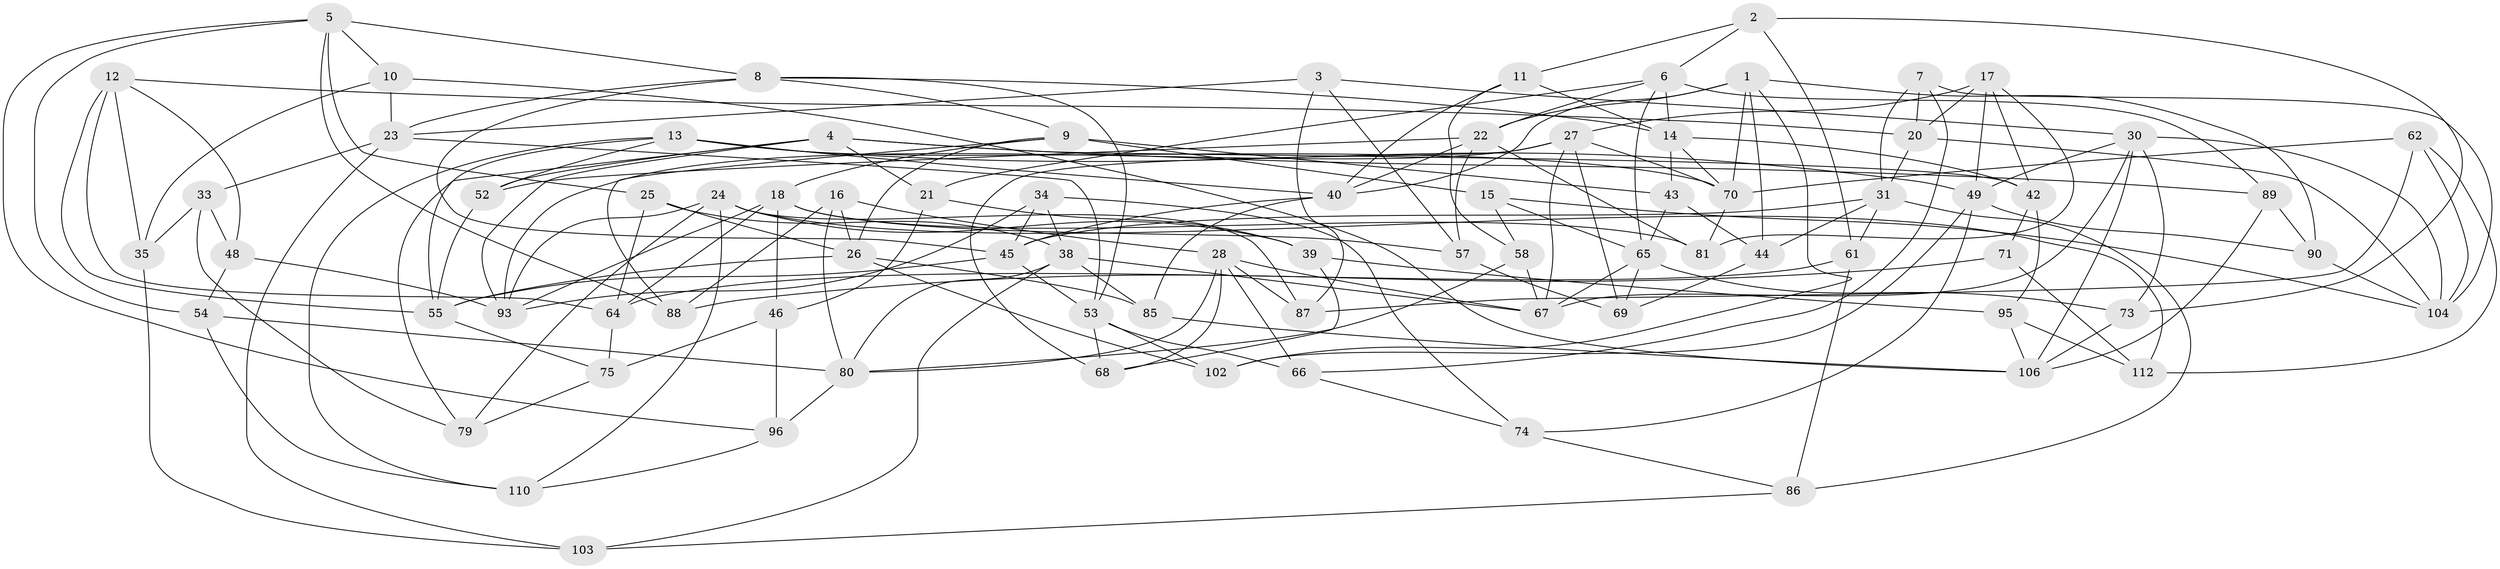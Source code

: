 // original degree distribution, {4: 1.0}
// Generated by graph-tools (version 1.1) at 2025/11/02/27/25 16:11:49]
// undirected, 79 vertices, 190 edges
graph export_dot {
graph [start="1"]
  node [color=gray90,style=filled];
  1 [super="+111"];
  2;
  3;
  4 [super="+19"];
  5 [super="+82"];
  6 [super="+78"];
  7;
  8 [super="+29"];
  9 [super="+32"];
  10;
  11;
  12 [super="+47"];
  13 [super="+97"];
  14 [super="+60"];
  15;
  16;
  17 [super="+36"];
  18 [super="+76"];
  20 [super="+91"];
  21;
  22 [super="+109"];
  23 [super="+59"];
  24 [super="+56"];
  25;
  26 [super="+51"];
  27 [super="+72"];
  28 [super="+108"];
  30 [super="+113"];
  31 [super="+37"];
  33;
  34;
  35;
  38 [super="+41"];
  39;
  40 [super="+77"];
  42 [super="+63"];
  43;
  44;
  45 [super="+50"];
  46;
  48;
  49 [super="+107"];
  52;
  53 [super="+100"];
  54;
  55 [super="+84"];
  57;
  58;
  61;
  62;
  64 [super="+94"];
  65 [super="+98"];
  66;
  67 [super="+101"];
  68;
  69;
  70 [super="+83"];
  71;
  73;
  74;
  75;
  79;
  80 [super="+92"];
  81;
  85;
  86;
  87;
  88;
  89;
  90;
  93 [super="+99"];
  95;
  96;
  102;
  103;
  104 [super="+105"];
  106 [super="+114"];
  110;
  112;
  1 -- 102;
  1 -- 44;
  1 -- 40;
  1 -- 90;
  1 -- 70;
  1 -- 22;
  2 -- 11;
  2 -- 73;
  2 -- 6;
  2 -- 61;
  3 -- 87;
  3 -- 57;
  3 -- 30;
  3 -- 23;
  4 -- 52;
  4 -- 21;
  4 -- 42;
  4 -- 89;
  4 -- 93;
  4 -- 79;
  5 -- 96;
  5 -- 25;
  5 -- 8;
  5 -- 88;
  5 -- 10;
  5 -- 54;
  6 -- 22;
  6 -- 89;
  6 -- 21;
  6 -- 14;
  6 -- 65;
  7 -- 104;
  7 -- 66;
  7 -- 20;
  7 -- 31;
  8 -- 53;
  8 -- 9;
  8 -- 45;
  8 -- 14;
  8 -- 23;
  9 -- 43;
  9 -- 88;
  9 -- 15;
  9 -- 26;
  9 -- 18;
  10 -- 35;
  10 -- 106;
  10 -- 23;
  11 -- 40;
  11 -- 14;
  11 -- 58;
  12 -- 35;
  12 -- 64 [weight=2];
  12 -- 48;
  12 -- 20;
  12 -- 55;
  13 -- 55;
  13 -- 110;
  13 -- 40;
  13 -- 52;
  13 -- 70;
  13 -- 49;
  14 -- 70;
  14 -- 42;
  14 -- 43;
  15 -- 58;
  15 -- 65;
  15 -- 104;
  16 -- 28;
  16 -- 26;
  16 -- 80;
  16 -- 88;
  17 -- 20 [weight=2];
  17 -- 81;
  17 -- 42;
  17 -- 27;
  17 -- 49;
  18 -- 81;
  18 -- 93;
  18 -- 57;
  18 -- 46;
  18 -- 64;
  20 -- 31;
  20 -- 104;
  21 -- 39;
  21 -- 46;
  22 -- 52;
  22 -- 57;
  22 -- 40;
  22 -- 81;
  23 -- 103;
  23 -- 33;
  23 -- 53;
  24 -- 112;
  24 -- 110;
  24 -- 39;
  24 -- 93;
  24 -- 87;
  24 -- 79;
  25 -- 26;
  25 -- 64;
  25 -- 38;
  26 -- 55;
  26 -- 85;
  26 -- 102;
  27 -- 68;
  27 -- 69;
  27 -- 67;
  27 -- 93;
  27 -- 70;
  28 -- 66;
  28 -- 67;
  28 -- 68;
  28 -- 87;
  28 -- 80;
  30 -- 73;
  30 -- 106;
  30 -- 104;
  30 -- 67;
  30 -- 49;
  31 -- 61;
  31 -- 44;
  31 -- 45;
  31 -- 86;
  33 -- 79;
  33 -- 35;
  33 -- 48;
  34 -- 74;
  34 -- 45;
  34 -- 38;
  34 -- 93;
  35 -- 103;
  38 -- 80;
  38 -- 67;
  38 -- 85;
  38 -- 103;
  39 -- 95;
  39 -- 68;
  40 -- 45;
  40 -- 85;
  42 -- 71 [weight=2];
  42 -- 95;
  43 -- 44;
  43 -- 65;
  44 -- 69;
  45 -- 55;
  45 -- 53;
  46 -- 75;
  46 -- 96;
  48 -- 54;
  48 -- 93;
  49 -- 102;
  49 -- 90;
  49 -- 74;
  52 -- 55;
  53 -- 66;
  53 -- 102;
  53 -- 68;
  54 -- 110;
  54 -- 80;
  55 -- 75;
  57 -- 69;
  58 -- 80;
  58 -- 67;
  61 -- 86;
  61 -- 64;
  62 -- 112;
  62 -- 87;
  62 -- 70;
  62 -- 104;
  64 -- 75;
  65 -- 67;
  65 -- 73;
  65 -- 69;
  66 -- 74;
  70 -- 81;
  71 -- 112;
  71 -- 88;
  73 -- 106;
  74 -- 86;
  75 -- 79;
  80 -- 96;
  85 -- 106;
  86 -- 103;
  89 -- 106;
  89 -- 90;
  90 -- 104;
  95 -- 112;
  95 -- 106;
  96 -- 110;
}
